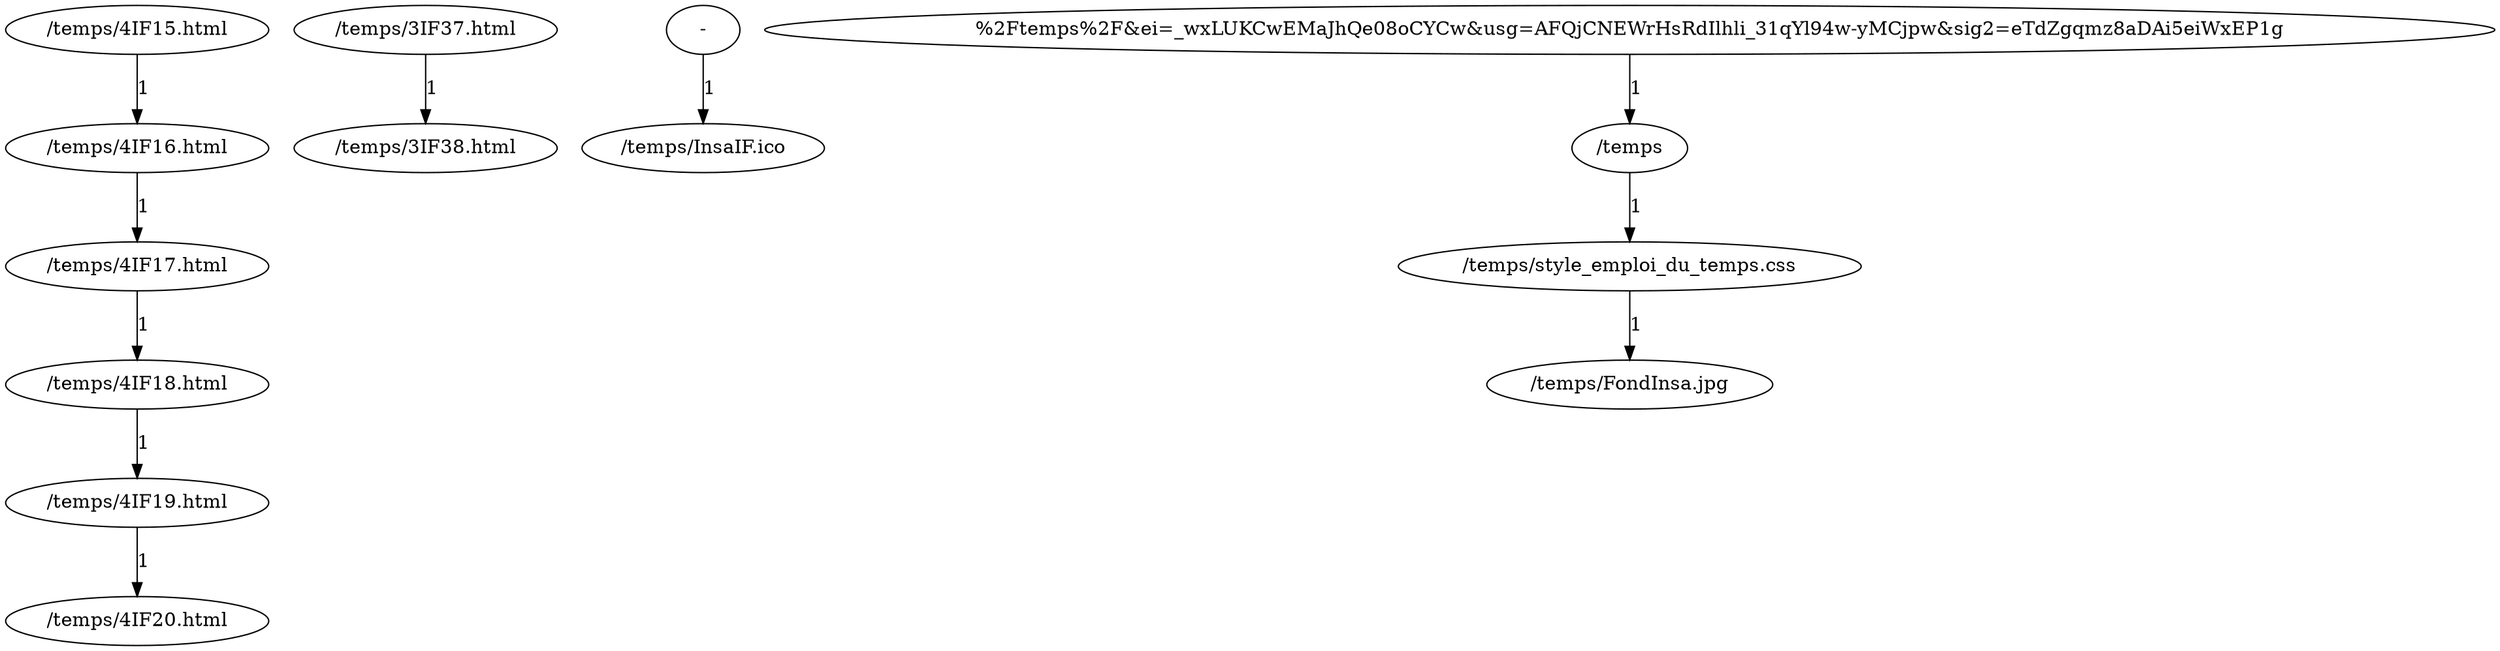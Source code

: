 digraph {
node1 [label="/temps/4IF16.html"];
node6 [label="/temps/3IF37.html"];
node3 [label="/temps/4IF18.html"];
node12 [label="/temps/InsaIF.ico"];
node13 [label="/temps/FondInsa.jpg"];
node7 [label="/temps/3IF38.html"];
node8 [label="%2Ftemps%2F&ei=_wxLUKCwEMaJhQe08oCYCw&usg=AFQjCNEWrHsRdIlhli_31qYl94w-yMCjpw&sig2=eTdZgqmz8aDAi5eiWxEP1g"];
node5 [label="/temps/4IF20.html"];
node0 [label="/temps/4IF15.html"];
node2 [label="/temps/4IF17.html"];
node9 [label="/temps"];
node4 [label="/temps/4IF19.html"];
node11 [label="-"];
node10 [label="/temps/style_emploi_du_temps.css"];
node10 -> node13 [label="1"];
node11 -> node12 [label="1"];
node9 -> node10 [label="1"];
node8 -> node9 [label="1"];
node6 -> node7 [label="1"];
node4 -> node5 [label="1"];
node3 -> node4 [label="1"];
node2 -> node3 [label="1"];
node1 -> node2 [label="1"];
node0 -> node1 [label="1"];
}
